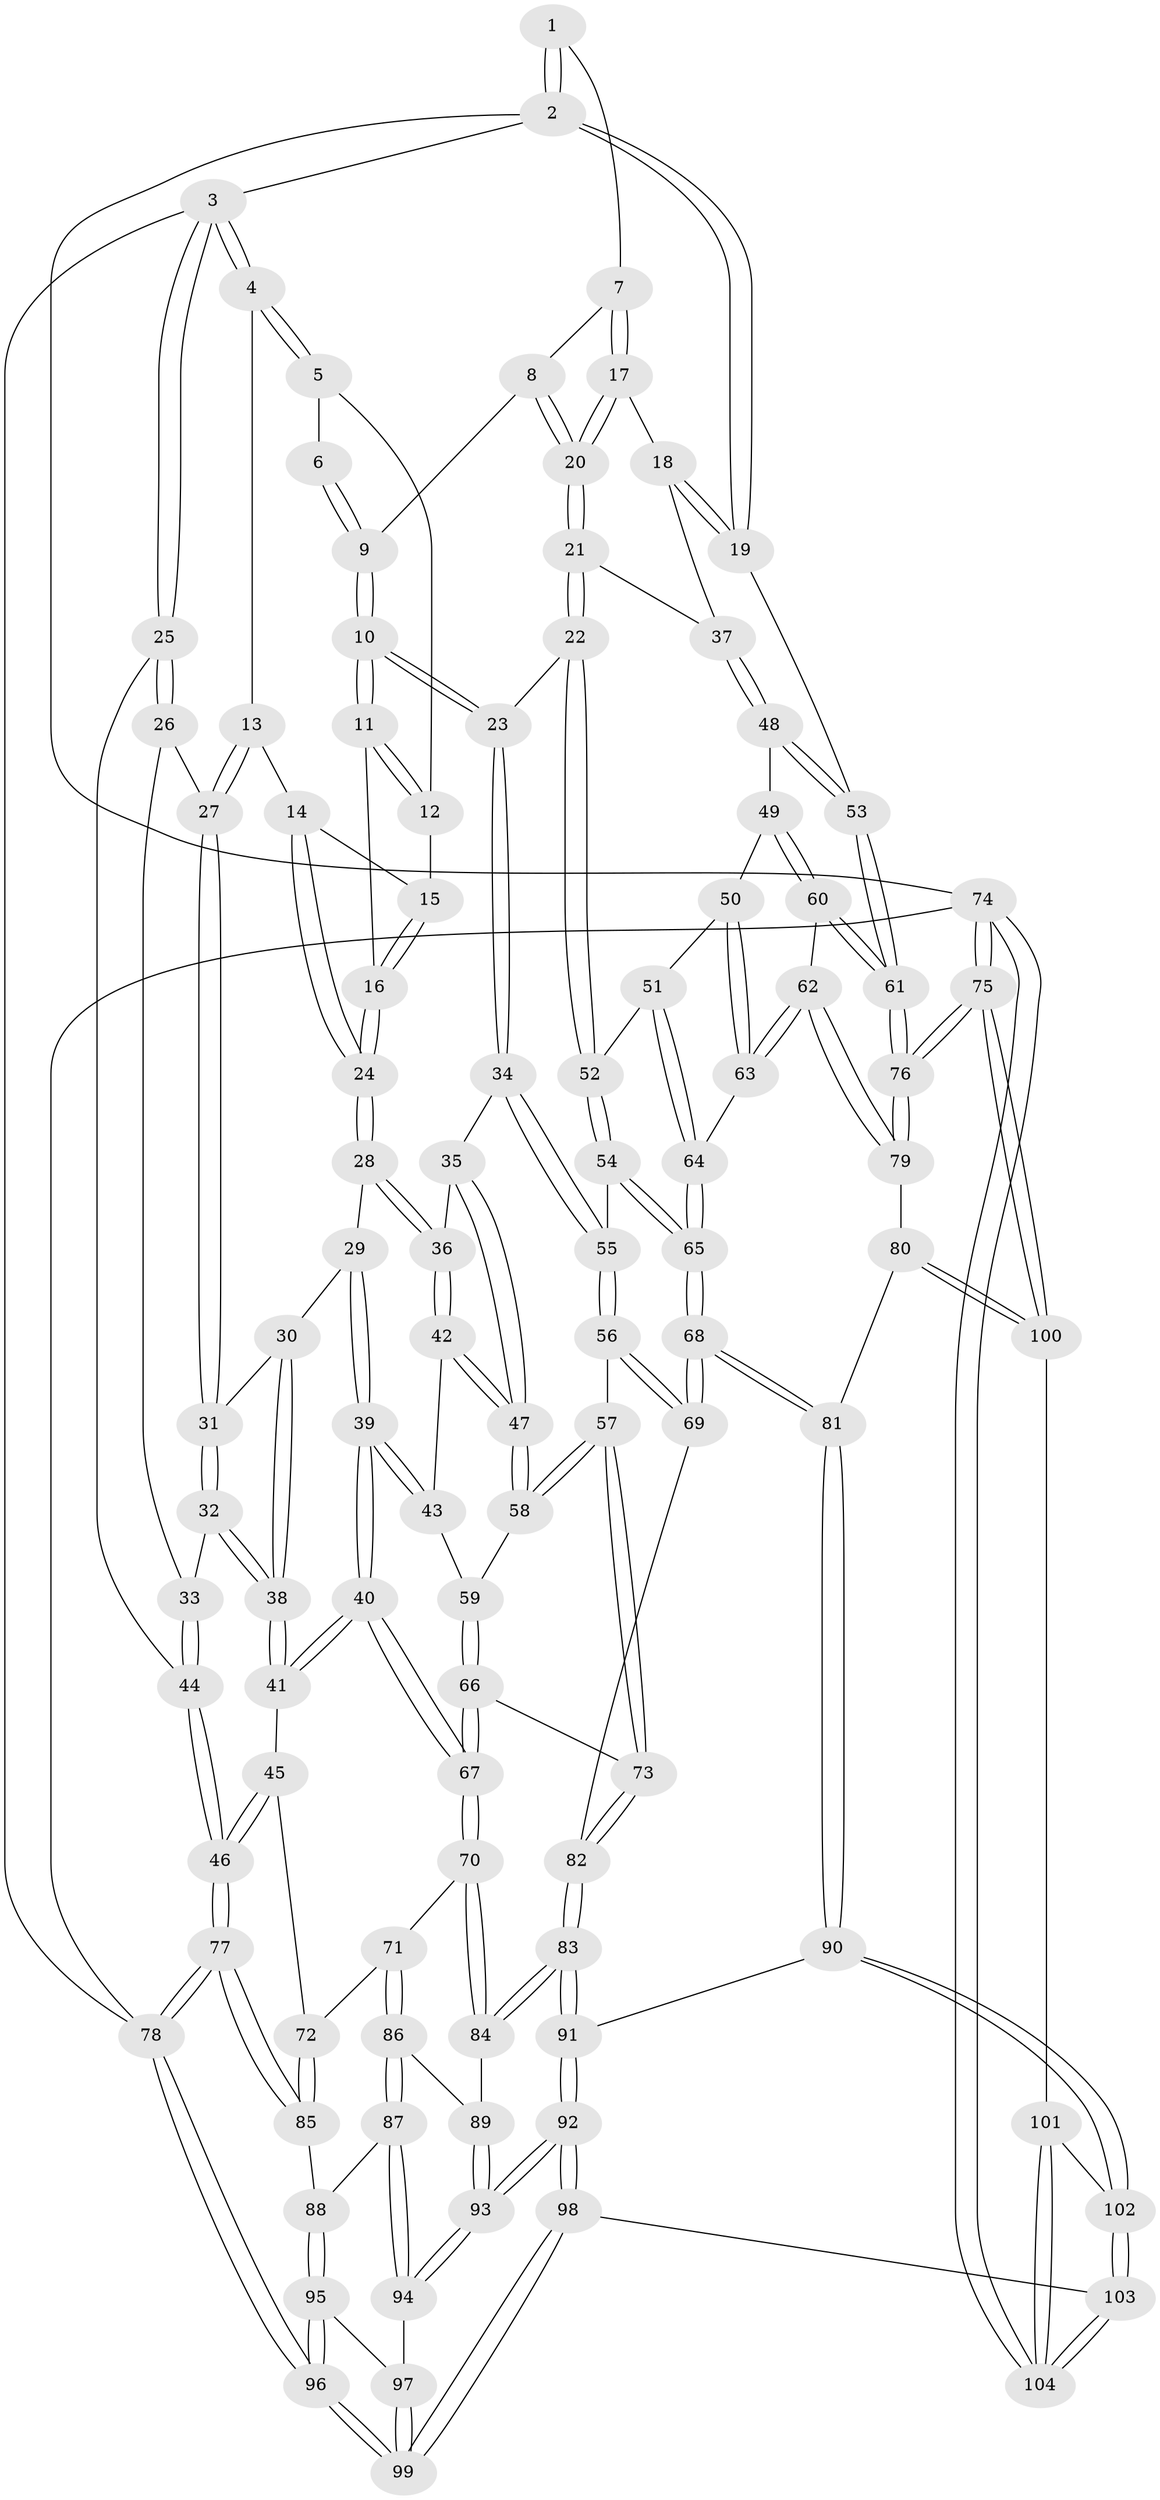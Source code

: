// coarse degree distribution, {2: 0.0273972602739726, 4: 0.2328767123287671, 3: 0.7397260273972602}
// Generated by graph-tools (version 1.1) at 2025/38/03/04/25 23:38:25]
// undirected, 104 vertices, 257 edges
graph export_dot {
  node [color=gray90,style=filled];
  1 [pos="+0.8361072004230885+0"];
  2 [pos="+1+0"];
  3 [pos="+0+0"];
  4 [pos="+0.2308261791425274+0"];
  5 [pos="+0.6094622464043009+0"];
  6 [pos="+0.8112103974343324+0"];
  7 [pos="+0.8961201045133963+0.09107033554160633"];
  8 [pos="+0.8454975221425943+0.12279788741460099"];
  9 [pos="+0.7625128643829142+0.10817503194910054"];
  10 [pos="+0.6620868474693616+0.1903663817500208"];
  11 [pos="+0.6279971634565912+0.15799446355943572"];
  12 [pos="+0.6015839225342785+0"];
  13 [pos="+0.22652996236102374+0.008514723560887923"];
  14 [pos="+0.34306551365762206+0.09253279263090802"];
  15 [pos="+0.47599433214835474+0.06657940124077683"];
  16 [pos="+0.517415613161094+0.1723404727102076"];
  17 [pos="+0.936947609891548+0.12396938546837559"];
  18 [pos="+1+0.16832014056929795"];
  19 [pos="+1+0.17242144132472326"];
  20 [pos="+0.8065742200331371+0.27982725301603845"];
  21 [pos="+0.7992300105124365+0.29825338823853026"];
  22 [pos="+0.7149128909339136+0.29615468642553033"];
  23 [pos="+0.7031380249867075+0.2934450346038987"];
  24 [pos="+0.43364285854170925+0.2181300601203454"];
  25 [pos="+0+0.06743834472363462"];
  26 [pos="+0.18051713924957966+0.07800225916848154"];
  27 [pos="+0.1911553252332862+0.07084077332622743"];
  28 [pos="+0.42277951586424206+0.26378136882262854"];
  29 [pos="+0.30772592324693143+0.2951011216946892"];
  30 [pos="+0.29399189695161176+0.29000425462493223"];
  31 [pos="+0.24457229808330308+0.2411517599590441"];
  32 [pos="+0.1218813048452162+0.3366940734712705"];
  33 [pos="+0.003824698409928471+0.2811149789331408"];
  34 [pos="+0.671750000627261+0.32275369495053263"];
  35 [pos="+0.6062562275372754+0.3395914132900095"];
  36 [pos="+0.45904499377081553+0.3229462062278369"];
  37 [pos="+0.8383926310341892+0.31563262136495074"];
  38 [pos="+0.1737764063104951+0.4010630064839895"];
  39 [pos="+0.3165053476750865+0.4472857058080496"];
  40 [pos="+0.28861280294231906+0.4812000270890145"];
  41 [pos="+0.18595570892330945+0.4458421141909931"];
  42 [pos="+0.4403294919262809+0.3990838389758505"];
  43 [pos="+0.41122268127928013+0.4184296735861758"];
  44 [pos="+0+0.33527698601398453"];
  45 [pos="+0.17175113264014072+0.4581346807949307"];
  46 [pos="+0+0.528888292175077"];
  47 [pos="+0.519983998192641+0.48231478284603313"];
  48 [pos="+0.8588177634140663+0.33894594525274085"];
  49 [pos="+0.8727832470641661+0.3986711892986307"];
  50 [pos="+0.8628827566179915+0.4185250066016983"];
  51 [pos="+0.7964332768784049+0.47500823741508635"];
  52 [pos="+0.7630095851081357+0.46453544057724205"];
  53 [pos="+1+0.3500897824430987"];
  54 [pos="+0.7268109878632666+0.5041183146329089"];
  55 [pos="+0.659424111204043+0.433352759371515"];
  56 [pos="+0.5852004265184254+0.5511119676246312"];
  57 [pos="+0.532920735784727+0.5077966086564666"];
  58 [pos="+0.5211576447851203+0.48670276510119953"];
  59 [pos="+0.42515757784525404+0.5051361646730336"];
  60 [pos="+0.9659603443139775+0.4780639305316984"];
  61 [pos="+1+0.4563394028049864"];
  62 [pos="+0.8985672129368589+0.5712440529769088"];
  63 [pos="+0.8549841816910556+0.5571886372624894"];
  64 [pos="+0.8156464661332257+0.5610165055269185"];
  65 [pos="+0.7303520681664577+0.6071087049050079"];
  66 [pos="+0.3644405836786442+0.5959600169031098"];
  67 [pos="+0.3202239492291863+0.5865213407907514"];
  68 [pos="+0.6682485528109018+0.6850032552982864"];
  69 [pos="+0.6250432623718901+0.6646936162941821"];
  70 [pos="+0.256048680150836+0.6495772968684448"];
  71 [pos="+0.23156913486355288+0.6607069296309961"];
  72 [pos="+0.1270224773005097+0.6453175342713059"];
  73 [pos="+0.3718203600647384+0.5996494498506023"];
  74 [pos="+1+1"];
  75 [pos="+1+1"];
  76 [pos="+1+0.7616999916208685"];
  77 [pos="+0+0.655912959457106"];
  78 [pos="+0+1"];
  79 [pos="+0.9720297132321152+0.7019150726353056"];
  80 [pos="+0.7498503705416517+0.7841970621641391"];
  81 [pos="+0.7050599311198243+0.7476736962661645"];
  82 [pos="+0.48015700296351493+0.6991228134696624"];
  83 [pos="+0.43140516805502704+0.7855243016275837"];
  84 [pos="+0.35981835035181475+0.7786585242581003"];
  85 [pos="+0.006409370208703101+0.6772328067434507"];
  86 [pos="+0.22990888015769656+0.79209095085395"];
  87 [pos="+0.21688062494973426+0.8108982002738876"];
  88 [pos="+0.11992995396499849+0.8011404209326403"];
  89 [pos="+0.3183653339714472+0.8018269608581087"];
  90 [pos="+0.5305191748253766+0.9001257263028912"];
  91 [pos="+0.4325993639315291+0.7923275743643592"];
  92 [pos="+0.31811360086784407+1"];
  93 [pos="+0.29694622490012834+0.9645644367852855"];
  94 [pos="+0.22319685619495402+0.8630430022067505"];
  95 [pos="+0.11127899567636008+0.8847888300652897"];
  96 [pos="+0+1"];
  97 [pos="+0.1598491828022307+0.8871873334195315"];
  98 [pos="+0.3291055684949855+1"];
  99 [pos="+0.25155830460273276+1"];
  100 [pos="+0.7622748594362011+0.8400751329186357"];
  101 [pos="+0.6931920423483405+0.9983693038844506"];
  102 [pos="+0.5304081910865858+0.9023092814017581"];
  103 [pos="+0.35995964003964187+1"];
  104 [pos="+0.6807986663757833+1"];
  1 -- 2;
  1 -- 2;
  1 -- 7;
  2 -- 3;
  2 -- 19;
  2 -- 19;
  2 -- 74;
  3 -- 4;
  3 -- 4;
  3 -- 25;
  3 -- 25;
  3 -- 78;
  4 -- 5;
  4 -- 5;
  4 -- 13;
  5 -- 6;
  5 -- 12;
  6 -- 9;
  6 -- 9;
  7 -- 8;
  7 -- 17;
  7 -- 17;
  8 -- 9;
  8 -- 20;
  8 -- 20;
  9 -- 10;
  9 -- 10;
  10 -- 11;
  10 -- 11;
  10 -- 23;
  10 -- 23;
  11 -- 12;
  11 -- 12;
  11 -- 16;
  12 -- 15;
  13 -- 14;
  13 -- 27;
  13 -- 27;
  14 -- 15;
  14 -- 24;
  14 -- 24;
  15 -- 16;
  15 -- 16;
  16 -- 24;
  16 -- 24;
  17 -- 18;
  17 -- 20;
  17 -- 20;
  18 -- 19;
  18 -- 19;
  18 -- 37;
  19 -- 53;
  20 -- 21;
  20 -- 21;
  21 -- 22;
  21 -- 22;
  21 -- 37;
  22 -- 23;
  22 -- 52;
  22 -- 52;
  23 -- 34;
  23 -- 34;
  24 -- 28;
  24 -- 28;
  25 -- 26;
  25 -- 26;
  25 -- 44;
  26 -- 27;
  26 -- 33;
  27 -- 31;
  27 -- 31;
  28 -- 29;
  28 -- 36;
  28 -- 36;
  29 -- 30;
  29 -- 39;
  29 -- 39;
  30 -- 31;
  30 -- 38;
  30 -- 38;
  31 -- 32;
  31 -- 32;
  32 -- 33;
  32 -- 38;
  32 -- 38;
  33 -- 44;
  33 -- 44;
  34 -- 35;
  34 -- 55;
  34 -- 55;
  35 -- 36;
  35 -- 47;
  35 -- 47;
  36 -- 42;
  36 -- 42;
  37 -- 48;
  37 -- 48;
  38 -- 41;
  38 -- 41;
  39 -- 40;
  39 -- 40;
  39 -- 43;
  39 -- 43;
  40 -- 41;
  40 -- 41;
  40 -- 67;
  40 -- 67;
  41 -- 45;
  42 -- 43;
  42 -- 47;
  42 -- 47;
  43 -- 59;
  44 -- 46;
  44 -- 46;
  45 -- 46;
  45 -- 46;
  45 -- 72;
  46 -- 77;
  46 -- 77;
  47 -- 58;
  47 -- 58;
  48 -- 49;
  48 -- 53;
  48 -- 53;
  49 -- 50;
  49 -- 60;
  49 -- 60;
  50 -- 51;
  50 -- 63;
  50 -- 63;
  51 -- 52;
  51 -- 64;
  51 -- 64;
  52 -- 54;
  52 -- 54;
  53 -- 61;
  53 -- 61;
  54 -- 55;
  54 -- 65;
  54 -- 65;
  55 -- 56;
  55 -- 56;
  56 -- 57;
  56 -- 69;
  56 -- 69;
  57 -- 58;
  57 -- 58;
  57 -- 73;
  57 -- 73;
  58 -- 59;
  59 -- 66;
  59 -- 66;
  60 -- 61;
  60 -- 61;
  60 -- 62;
  61 -- 76;
  61 -- 76;
  62 -- 63;
  62 -- 63;
  62 -- 79;
  62 -- 79;
  63 -- 64;
  64 -- 65;
  64 -- 65;
  65 -- 68;
  65 -- 68;
  66 -- 67;
  66 -- 67;
  66 -- 73;
  67 -- 70;
  67 -- 70;
  68 -- 69;
  68 -- 69;
  68 -- 81;
  68 -- 81;
  69 -- 82;
  70 -- 71;
  70 -- 84;
  70 -- 84;
  71 -- 72;
  71 -- 86;
  71 -- 86;
  72 -- 85;
  72 -- 85;
  73 -- 82;
  73 -- 82;
  74 -- 75;
  74 -- 75;
  74 -- 104;
  74 -- 104;
  74 -- 78;
  75 -- 76;
  75 -- 76;
  75 -- 100;
  75 -- 100;
  76 -- 79;
  76 -- 79;
  77 -- 78;
  77 -- 78;
  77 -- 85;
  77 -- 85;
  78 -- 96;
  78 -- 96;
  79 -- 80;
  80 -- 81;
  80 -- 100;
  80 -- 100;
  81 -- 90;
  81 -- 90;
  82 -- 83;
  82 -- 83;
  83 -- 84;
  83 -- 84;
  83 -- 91;
  83 -- 91;
  84 -- 89;
  85 -- 88;
  86 -- 87;
  86 -- 87;
  86 -- 89;
  87 -- 88;
  87 -- 94;
  87 -- 94;
  88 -- 95;
  88 -- 95;
  89 -- 93;
  89 -- 93;
  90 -- 91;
  90 -- 102;
  90 -- 102;
  91 -- 92;
  91 -- 92;
  92 -- 93;
  92 -- 93;
  92 -- 98;
  92 -- 98;
  93 -- 94;
  93 -- 94;
  94 -- 97;
  95 -- 96;
  95 -- 96;
  95 -- 97;
  96 -- 99;
  96 -- 99;
  97 -- 99;
  97 -- 99;
  98 -- 99;
  98 -- 99;
  98 -- 103;
  100 -- 101;
  101 -- 102;
  101 -- 104;
  101 -- 104;
  102 -- 103;
  102 -- 103;
  103 -- 104;
  103 -- 104;
}
